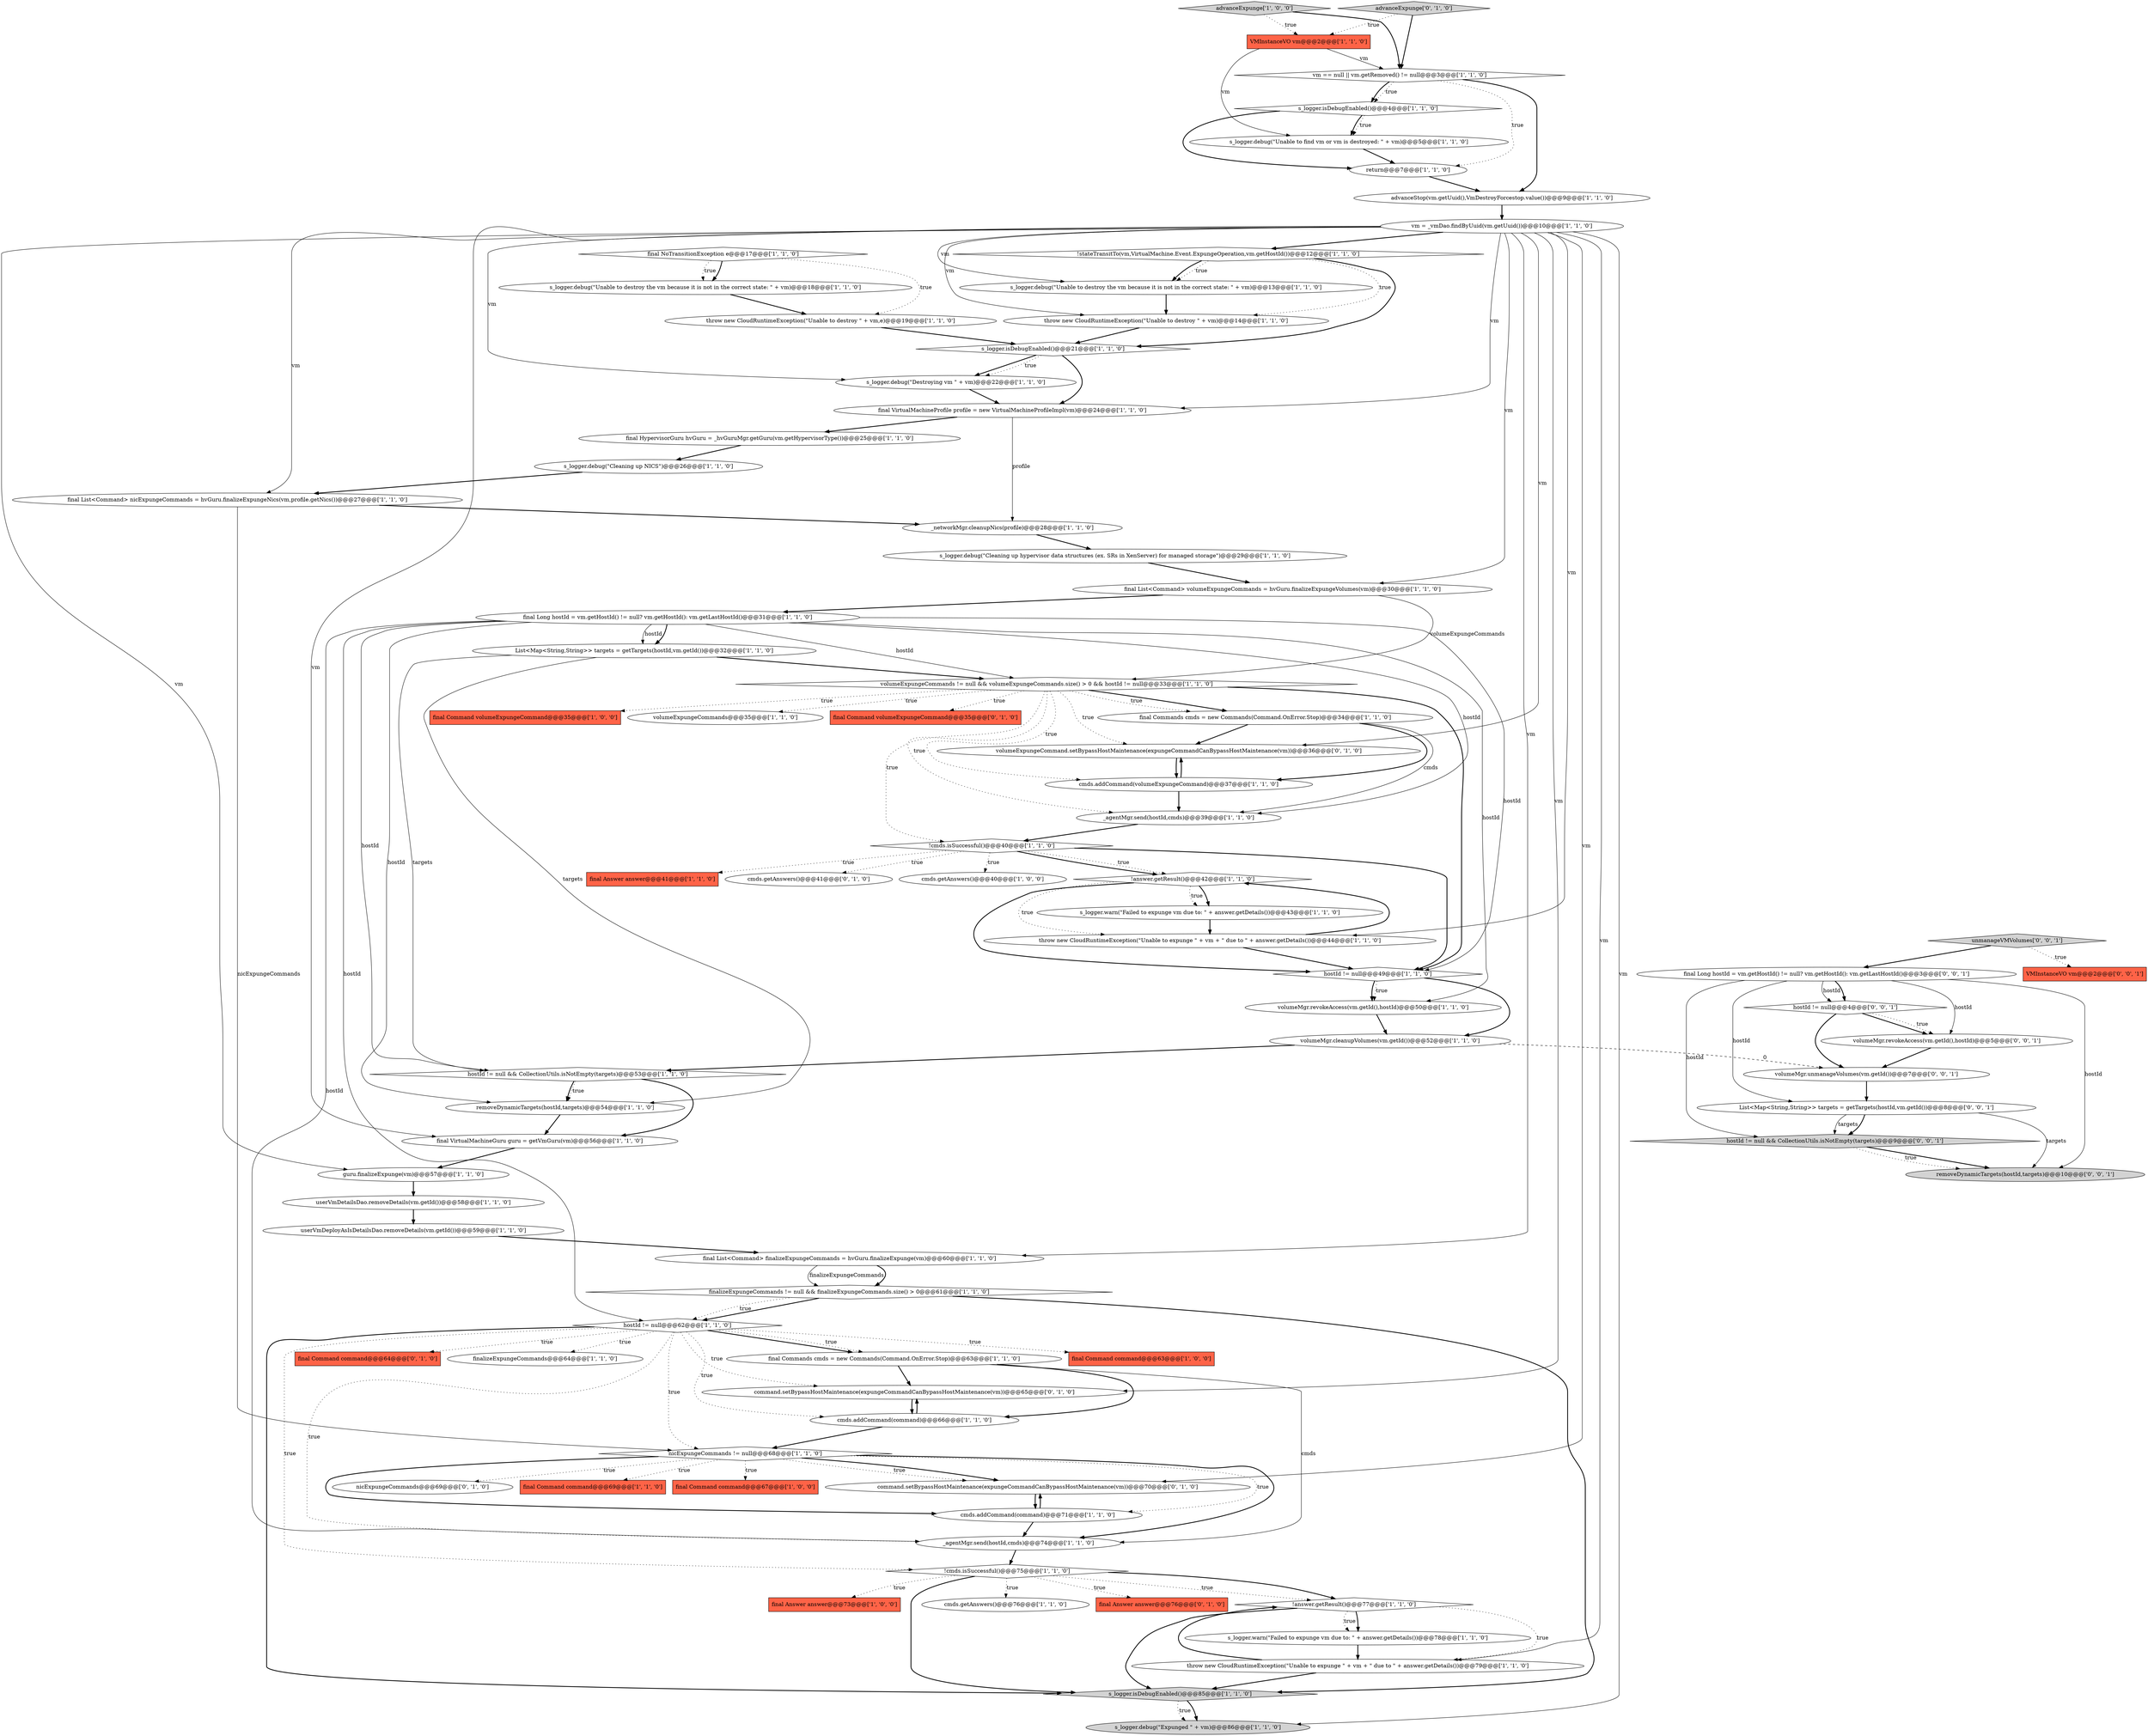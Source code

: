 digraph {
7 [style = filled, label = "advanceExpunge['1', '0', '0']", fillcolor = lightgray, shape = diamond image = "AAA0AAABBB1BBB"];
60 [style = filled, label = "volumeExpungeCommands != null && volumeExpungeCommands.size() > 0 && hostId != null@@@33@@@['1', '1', '0']", fillcolor = white, shape = diamond image = "AAA0AAABBB1BBB"];
14 [style = filled, label = "final List<Command> volumeExpungeCommands = hvGuru.finalizeExpungeVolumes(vm)@@@30@@@['1', '1', '0']", fillcolor = white, shape = ellipse image = "AAA0AAABBB1BBB"];
75 [style = filled, label = "List<Map<String,String>> targets = getTargets(hostId,vm.getId())@@@8@@@['0', '0', '1']", fillcolor = white, shape = ellipse image = "AAA0AAABBB3BBB"];
78 [style = filled, label = "unmanageVMVolumes['0', '0', '1']", fillcolor = lightgray, shape = diamond image = "AAA0AAABBB3BBB"];
73 [style = filled, label = "command.setBypassHostMaintenance(expungeCommandCanBypassHostMaintenance(vm))@@@70@@@['0', '1', '0']", fillcolor = white, shape = ellipse image = "AAA1AAABBB2BBB"];
42 [style = filled, label = "!stateTransitTo(vm,VirtualMachine.Event.ExpungeOperation,vm.getHostId())@@@12@@@['1', '1', '0']", fillcolor = white, shape = diamond image = "AAA0AAABBB1BBB"];
46 [style = filled, label = "throw new CloudRuntimeException(\"Unable to expunge \" + vm + \" due to \" + answer.getDetails())@@@79@@@['1', '1', '0']", fillcolor = white, shape = ellipse image = "AAA0AAABBB1BBB"];
45 [style = filled, label = "finalizeExpungeCommands@@@64@@@['1', '1', '0']", fillcolor = white, shape = ellipse image = "AAA0AAABBB1BBB"];
35 [style = filled, label = "hostId != null && CollectionUtils.isNotEmpty(targets)@@@53@@@['1', '1', '0']", fillcolor = white, shape = diamond image = "AAA0AAABBB1BBB"];
53 [style = filled, label = "final HypervisorGuru hvGuru = _hvGuruMgr.getGuru(vm.getHypervisorType())@@@25@@@['1', '1', '0']", fillcolor = white, shape = ellipse image = "AAA0AAABBB1BBB"];
57 [style = filled, label = "hostId != null@@@62@@@['1', '1', '0']", fillcolor = white, shape = diamond image = "AAA0AAABBB1BBB"];
64 [style = filled, label = "s_logger.debug(\"Destroying vm \" + vm)@@@22@@@['1', '1', '0']", fillcolor = white, shape = ellipse image = "AAA0AAABBB1BBB"];
65 [style = filled, label = "vm = _vmDao.findByUuid(vm.getUuid())@@@10@@@['1', '1', '0']", fillcolor = white, shape = ellipse image = "AAA0AAABBB1BBB"];
72 [style = filled, label = "final Command volumeExpungeCommand@@@35@@@['0', '1', '0']", fillcolor = tomato, shape = box image = "AAA0AAABBB2BBB"];
31 [style = filled, label = "throw new CloudRuntimeException(\"Unable to destroy \" + vm)@@@14@@@['1', '1', '0']", fillcolor = white, shape = ellipse image = "AAA0AAABBB1BBB"];
74 [style = filled, label = "volumeExpungeCommand.setBypassHostMaintenance(expungeCommandCanBypassHostMaintenance(vm))@@@36@@@['0', '1', '0']", fillcolor = white, shape = ellipse image = "AAA1AAABBB2BBB"];
17 [style = filled, label = "s_logger.isDebugEnabled()@@@85@@@['1', '1', '0']", fillcolor = lightgray, shape = diamond image = "AAA0AAABBB1BBB"];
52 [style = filled, label = "return@@@7@@@['1', '1', '0']", fillcolor = white, shape = ellipse image = "AAA0AAABBB1BBB"];
54 [style = filled, label = "!cmds.isSuccessful()@@@40@@@['1', '1', '0']", fillcolor = white, shape = diamond image = "AAA0AAABBB1BBB"];
76 [style = filled, label = "removeDynamicTargets(hostId,targets)@@@10@@@['0', '0', '1']", fillcolor = lightgray, shape = ellipse image = "AAA0AAABBB3BBB"];
18 [style = filled, label = "final Long hostId = vm.getHostId() != null? vm.getHostId(): vm.getLastHostId()@@@31@@@['1', '1', '0']", fillcolor = white, shape = ellipse image = "AAA0AAABBB1BBB"];
55 [style = filled, label = "_agentMgr.send(hostId,cmds)@@@39@@@['1', '1', '0']", fillcolor = white, shape = ellipse image = "AAA0AAABBB1BBB"];
5 [style = filled, label = "final Command command@@@63@@@['1', '0', '0']", fillcolor = tomato, shape = box image = "AAA0AAABBB1BBB"];
28 [style = filled, label = "volumeMgr.cleanupVolumes(vm.getId())@@@52@@@['1', '1', '0']", fillcolor = white, shape = ellipse image = "AAA0AAABBB1BBB"];
2 [style = filled, label = "s_logger.isDebugEnabled()@@@21@@@['1', '1', '0']", fillcolor = white, shape = diamond image = "AAA0AAABBB1BBB"];
15 [style = filled, label = "List<Map<String,String>> targets = getTargets(hostId,vm.getId())@@@32@@@['1', '1', '0']", fillcolor = white, shape = ellipse image = "AAA0AAABBB1BBB"];
44 [style = filled, label = "s_logger.debug(\"Cleaning up hypervisor data structures (ex. SRs in XenServer) for managed storage\")@@@29@@@['1', '1', '0']", fillcolor = white, shape = ellipse image = "AAA0AAABBB1BBB"];
69 [style = filled, label = "command.setBypassHostMaintenance(expungeCommandCanBypassHostMaintenance(vm))@@@65@@@['0', '1', '0']", fillcolor = white, shape = ellipse image = "AAA1AAABBB2BBB"];
70 [style = filled, label = "advanceExpunge['0', '1', '0']", fillcolor = lightgray, shape = diamond image = "AAA0AAABBB2BBB"];
81 [style = filled, label = "hostId != null@@@4@@@['0', '0', '1']", fillcolor = white, shape = diamond image = "AAA0AAABBB3BBB"];
83 [style = filled, label = "hostId != null && CollectionUtils.isNotEmpty(targets)@@@9@@@['0', '0', '1']", fillcolor = lightgray, shape = diamond image = "AAA0AAABBB3BBB"];
58 [style = filled, label = "finalizeExpungeCommands != null && finalizeExpungeCommands.size() > 0@@@61@@@['1', '1', '0']", fillcolor = white, shape = diamond image = "AAA0AAABBB1BBB"];
36 [style = filled, label = "vm == null || vm.getRemoved() != null@@@3@@@['1', '1', '0']", fillcolor = white, shape = diamond image = "AAA0AAABBB1BBB"];
1 [style = filled, label = "s_logger.debug(\"Expunged \" + vm)@@@86@@@['1', '1', '0']", fillcolor = lightgray, shape = ellipse image = "AAA0AAABBB1BBB"];
39 [style = filled, label = "final Commands cmds = new Commands(Command.OnError.Stop)@@@63@@@['1', '1', '0']", fillcolor = white, shape = ellipse image = "AAA0AAABBB1BBB"];
77 [style = filled, label = "volumeMgr.revokeAccess(vm.getId(),hostId)@@@5@@@['0', '0', '1']", fillcolor = white, shape = ellipse image = "AAA0AAABBB3BBB"];
9 [style = filled, label = "s_logger.isDebugEnabled()@@@4@@@['1', '1', '0']", fillcolor = white, shape = diamond image = "AAA0AAABBB1BBB"];
25 [style = filled, label = "_networkMgr.cleanupNics(profile)@@@28@@@['1', '1', '0']", fillcolor = white, shape = ellipse image = "AAA0AAABBB1BBB"];
80 [style = filled, label = "volumeMgr.unmanageVolumes(vm.getId())@@@7@@@['0', '0', '1']", fillcolor = white, shape = ellipse image = "AAA0AAABBB3BBB"];
71 [style = filled, label = "nicExpungeCommands@@@69@@@['0', '1', '0']", fillcolor = white, shape = ellipse image = "AAA0AAABBB2BBB"];
4 [style = filled, label = "s_logger.warn(\"Failed to expunge vm due to: \" + answer.getDetails())@@@78@@@['1', '1', '0']", fillcolor = white, shape = ellipse image = "AAA0AAABBB1BBB"];
33 [style = filled, label = "s_logger.debug(\"Unable to destroy the vm because it is not in the correct state: \" + vm)@@@13@@@['1', '1', '0']", fillcolor = white, shape = ellipse image = "AAA0AAABBB1BBB"];
37 [style = filled, label = "final List<Command> nicExpungeCommands = hvGuru.finalizeExpungeNics(vm,profile.getNics())@@@27@@@['1', '1', '0']", fillcolor = white, shape = ellipse image = "AAA0AAABBB1BBB"];
48 [style = filled, label = "final Answer answer@@@41@@@['1', '1', '0']", fillcolor = tomato, shape = box image = "AAA0AAABBB1BBB"];
59 [style = filled, label = "cmds.getAnswers()@@@76@@@['1', '1', '0']", fillcolor = white, shape = ellipse image = "AAA0AAABBB1BBB"];
43 [style = filled, label = "!cmds.isSuccessful()@@@75@@@['1', '1', '0']", fillcolor = white, shape = diamond image = "AAA0AAABBB1BBB"];
68 [style = filled, label = "cmds.getAnswers()@@@41@@@['0', '1', '0']", fillcolor = white, shape = ellipse image = "AAA0AAABBB2BBB"];
41 [style = filled, label = "cmds.getAnswers()@@@40@@@['1', '0', '0']", fillcolor = white, shape = ellipse image = "AAA0AAABBB1BBB"];
3 [style = filled, label = "s_logger.debug(\"Cleaning up NICS\")@@@26@@@['1', '1', '0']", fillcolor = white, shape = ellipse image = "AAA0AAABBB1BBB"];
23 [style = filled, label = "final VirtualMachineGuru guru = getVmGuru(vm)@@@56@@@['1', '1', '0']", fillcolor = white, shape = ellipse image = "AAA0AAABBB1BBB"];
8 [style = filled, label = "hostId != null@@@49@@@['1', '1', '0']", fillcolor = white, shape = diamond image = "AAA0AAABBB1BBB"];
32 [style = filled, label = "throw new CloudRuntimeException(\"Unable to expunge \" + vm + \" due to \" + answer.getDetails())@@@44@@@['1', '1', '0']", fillcolor = white, shape = ellipse image = "AAA0AAABBB1BBB"];
56 [style = filled, label = "userVmDeployAsIsDetailsDao.removeDetails(vm.getId())@@@59@@@['1', '1', '0']", fillcolor = white, shape = ellipse image = "AAA0AAABBB1BBB"];
66 [style = filled, label = "final Answer answer@@@76@@@['0', '1', '0']", fillcolor = tomato, shape = box image = "AAA0AAABBB2BBB"];
82 [style = filled, label = "VMInstanceVO vm@@@2@@@['0', '0', '1']", fillcolor = tomato, shape = box image = "AAA0AAABBB3BBB"];
24 [style = filled, label = "guru.finalizeExpunge(vm)@@@57@@@['1', '1', '0']", fillcolor = white, shape = ellipse image = "AAA0AAABBB1BBB"];
34 [style = filled, label = "cmds.addCommand(volumeExpungeCommand)@@@37@@@['1', '1', '0']", fillcolor = white, shape = ellipse image = "AAA0AAABBB1BBB"];
51 [style = filled, label = "final Command command@@@69@@@['1', '1', '0']", fillcolor = tomato, shape = box image = "AAA0AAABBB1BBB"];
11 [style = filled, label = "final Command volumeExpungeCommand@@@35@@@['1', '0', '0']", fillcolor = tomato, shape = box image = "AAA0AAABBB1BBB"];
40 [style = filled, label = "final Command command@@@67@@@['1', '0', '0']", fillcolor = tomato, shape = box image = "AAA0AAABBB1BBB"];
67 [style = filled, label = "final Command command@@@64@@@['0', '1', '0']", fillcolor = tomato, shape = box image = "AAA0AAABBB2BBB"];
27 [style = filled, label = "volumeExpungeCommands@@@35@@@['1', '1', '0']", fillcolor = white, shape = ellipse image = "AAA0AAABBB1BBB"];
21 [style = filled, label = "throw new CloudRuntimeException(\"Unable to destroy \" + vm,e)@@@19@@@['1', '1', '0']", fillcolor = white, shape = ellipse image = "AAA0AAABBB1BBB"];
26 [style = filled, label = "final Answer answer@@@73@@@['1', '0', '0']", fillcolor = tomato, shape = box image = "AAA0AAABBB1BBB"];
6 [style = filled, label = "cmds.addCommand(command)@@@66@@@['1', '1', '0']", fillcolor = white, shape = ellipse image = "AAA0AAABBB1BBB"];
13 [style = filled, label = "advanceStop(vm.getUuid(),VmDestroyForcestop.value())@@@9@@@['1', '1', '0']", fillcolor = white, shape = ellipse image = "AAA0AAABBB1BBB"];
16 [style = filled, label = "cmds.addCommand(command)@@@71@@@['1', '1', '0']", fillcolor = white, shape = ellipse image = "AAA0AAABBB1BBB"];
0 [style = filled, label = "removeDynamicTargets(hostId,targets)@@@54@@@['1', '1', '0']", fillcolor = white, shape = ellipse image = "AAA0AAABBB1BBB"];
19 [style = filled, label = "VMInstanceVO vm@@@2@@@['1', '1', '0']", fillcolor = tomato, shape = box image = "AAA0AAABBB1BBB"];
47 [style = filled, label = "final Commands cmds = new Commands(Command.OnError.Stop)@@@34@@@['1', '1', '0']", fillcolor = white, shape = ellipse image = "AAA0AAABBB1BBB"];
30 [style = filled, label = "!answer.getResult()@@@77@@@['1', '1', '0']", fillcolor = white, shape = diamond image = "AAA0AAABBB1BBB"];
10 [style = filled, label = "!answer.getResult()@@@42@@@['1', '1', '0']", fillcolor = white, shape = diamond image = "AAA0AAABBB1BBB"];
38 [style = filled, label = "final NoTransitionException e@@@17@@@['1', '1', '0']", fillcolor = white, shape = diamond image = "AAA0AAABBB1BBB"];
49 [style = filled, label = "final List<Command> finalizeExpungeCommands = hvGuru.finalizeExpunge(vm)@@@60@@@['1', '1', '0']", fillcolor = white, shape = ellipse image = "AAA0AAABBB1BBB"];
22 [style = filled, label = "volumeMgr.revokeAccess(vm.getId(),hostId)@@@50@@@['1', '1', '0']", fillcolor = white, shape = ellipse image = "AAA0AAABBB1BBB"];
20 [style = filled, label = "s_logger.debug(\"Unable to find vm or vm is destroyed: \" + vm)@@@5@@@['1', '1', '0']", fillcolor = white, shape = ellipse image = "AAA0AAABBB1BBB"];
50 [style = filled, label = "nicExpungeCommands != null@@@68@@@['1', '1', '0']", fillcolor = white, shape = diamond image = "AAA0AAABBB1BBB"];
12 [style = filled, label = "final VirtualMachineProfile profile = new VirtualMachineProfileImpl(vm)@@@24@@@['1', '1', '0']", fillcolor = white, shape = ellipse image = "AAA0AAABBB1BBB"];
29 [style = filled, label = "userVmDetailsDao.removeDetails(vm.getId())@@@58@@@['1', '1', '0']", fillcolor = white, shape = ellipse image = "AAA0AAABBB1BBB"];
61 [style = filled, label = "s_logger.debug(\"Unable to destroy the vm because it is not in the correct state: \" + vm)@@@18@@@['1', '1', '0']", fillcolor = white, shape = ellipse image = "AAA0AAABBB1BBB"];
62 [style = filled, label = "_agentMgr.send(hostId,cmds)@@@74@@@['1', '1', '0']", fillcolor = white, shape = ellipse image = "AAA0AAABBB1BBB"];
63 [style = filled, label = "s_logger.warn(\"Failed to expunge vm due to: \" + answer.getDetails())@@@43@@@['1', '1', '0']", fillcolor = white, shape = ellipse image = "AAA0AAABBB1BBB"];
79 [style = filled, label = "final Long hostId = vm.getHostId() != null? vm.getHostId(): vm.getLastHostId()@@@3@@@['0', '0', '1']", fillcolor = white, shape = ellipse image = "AAA0AAABBB3BBB"];
36->52 [style = dotted, label="true"];
57->50 [style = dotted, label="true"];
61->21 [style = bold, label=""];
49->58 [style = solid, label="finalizeExpungeCommands"];
57->6 [style = dotted, label="true"];
78->79 [style = bold, label=""];
53->3 [style = bold, label=""];
10->63 [style = bold, label=""];
43->59 [style = dotted, label="true"];
60->47 [style = bold, label=""];
18->0 [style = solid, label="hostId"];
57->17 [style = bold, label=""];
50->40 [style = dotted, label="true"];
58->57 [style = bold, label=""];
80->75 [style = bold, label=""];
10->63 [style = dotted, label="true"];
15->60 [style = bold, label=""];
54->41 [style = dotted, label="true"];
54->10 [style = bold, label=""];
38->61 [style = bold, label=""];
10->32 [style = dotted, label="true"];
60->11 [style = dotted, label="true"];
60->72 [style = dotted, label="true"];
57->39 [style = bold, label=""];
0->23 [style = bold, label=""];
19->36 [style = solid, label="vm"];
7->36 [style = bold, label=""];
65->12 [style = solid, label="vm"];
42->33 [style = dotted, label="true"];
35->0 [style = bold, label=""];
42->2 [style = bold, label=""];
16->73 [style = bold, label=""];
22->28 [style = bold, label=""];
42->31 [style = dotted, label="true"];
3->37 [style = bold, label=""];
18->15 [style = solid, label="hostId"];
65->32 [style = solid, label="vm"];
34->55 [style = bold, label=""];
43->17 [style = bold, label=""];
50->16 [style = dotted, label="true"];
20->52 [style = bold, label=""];
30->4 [style = bold, label=""];
77->80 [style = bold, label=""];
60->27 [style = dotted, label="true"];
50->16 [style = bold, label=""];
81->77 [style = bold, label=""];
65->64 [style = solid, label="vm"];
43->26 [style = dotted, label="true"];
58->17 [style = bold, label=""];
83->76 [style = bold, label=""];
24->29 [style = bold, label=""];
38->61 [style = dotted, label="true"];
18->62 [style = solid, label="hostId"];
65->42 [style = bold, label=""];
47->34 [style = bold, label=""];
57->62 [style = dotted, label="true"];
15->0 [style = solid, label="targets"];
17->1 [style = bold, label=""];
37->50 [style = solid, label="nicExpungeCommands"];
50->73 [style = dotted, label="true"];
79->81 [style = solid, label="hostId"];
6->69 [style = bold, label=""];
16->62 [style = bold, label=""];
64->12 [style = bold, label=""];
83->76 [style = dotted, label="true"];
33->31 [style = bold, label=""];
9->52 [style = bold, label=""];
57->5 [style = dotted, label="true"];
43->66 [style = dotted, label="true"];
18->55 [style = solid, label="hostId"];
15->35 [style = solid, label="targets"];
17->1 [style = dotted, label="true"];
9->20 [style = bold, label=""];
54->48 [style = dotted, label="true"];
79->76 [style = solid, label="hostId"];
12->25 [style = solid, label="profile"];
79->81 [style = bold, label=""];
34->74 [style = bold, label=""];
65->73 [style = solid, label="vm"];
60->47 [style = dotted, label="true"];
81->80 [style = bold, label=""];
19->20 [style = solid, label="vm"];
47->55 [style = solid, label="cmds"];
32->10 [style = bold, label=""];
73->16 [style = bold, label=""];
8->22 [style = bold, label=""];
35->23 [style = bold, label=""];
49->58 [style = bold, label=""];
65->33 [style = solid, label="vm"];
25->44 [style = bold, label=""];
30->17 [style = bold, label=""];
42->33 [style = bold, label=""];
18->15 [style = bold, label=""];
18->22 [style = solid, label="hostId"];
38->21 [style = dotted, label="true"];
56->49 [style = bold, label=""];
18->57 [style = solid, label="hostId"];
60->8 [style = bold, label=""];
29->56 [style = bold, label=""];
75->83 [style = solid, label="targets"];
63->32 [style = bold, label=""];
39->6 [style = bold, label=""];
39->69 [style = bold, label=""];
58->57 [style = dotted, label="true"];
12->53 [style = bold, label=""];
2->64 [style = bold, label=""];
50->62 [style = bold, label=""];
10->8 [style = bold, label=""];
52->13 [style = bold, label=""];
47->74 [style = bold, label=""];
9->20 [style = dotted, label="true"];
65->37 [style = solid, label="vm"];
18->35 [style = solid, label="hostId"];
8->22 [style = dotted, label="true"];
28->80 [style = dashed, label="0"];
65->14 [style = solid, label="vm"];
57->45 [style = dotted, label="true"];
81->77 [style = dotted, label="true"];
30->4 [style = dotted, label="true"];
13->65 [style = bold, label=""];
78->82 [style = dotted, label="true"];
65->74 [style = solid, label="vm"];
60->55 [style = dotted, label="true"];
57->67 [style = dotted, label="true"];
32->8 [style = bold, label=""];
60->54 [style = dotted, label="true"];
70->36 [style = bold, label=""];
46->30 [style = bold, label=""];
65->1 [style = solid, label="vm"];
18->8 [style = solid, label="hostId"];
36->9 [style = dotted, label="true"];
4->46 [style = bold, label=""];
43->30 [style = bold, label=""];
65->23 [style = solid, label="vm"];
60->34 [style = dotted, label="true"];
18->60 [style = solid, label="hostId"];
69->6 [style = bold, label=""];
79->83 [style = solid, label="hostId"];
30->46 [style = dotted, label="true"];
7->19 [style = dotted, label="true"];
65->46 [style = solid, label="vm"];
74->34 [style = bold, label=""];
57->43 [style = dotted, label="true"];
54->8 [style = bold, label=""];
28->35 [style = bold, label=""];
14->18 [style = bold, label=""];
39->62 [style = solid, label="cmds"];
23->24 [style = bold, label=""];
79->75 [style = solid, label="hostId"];
50->51 [style = dotted, label="true"];
50->71 [style = dotted, label="true"];
14->60 [style = solid, label="volumeExpungeCommands"];
54->68 [style = dotted, label="true"];
2->64 [style = dotted, label="true"];
62->43 [style = bold, label=""];
54->10 [style = dotted, label="true"];
75->76 [style = solid, label="targets"];
35->0 [style = dotted, label="true"];
75->83 [style = bold, label=""];
21->2 [style = bold, label=""];
65->31 [style = solid, label="vm"];
36->9 [style = bold, label=""];
65->69 [style = solid, label="vm"];
43->30 [style = dotted, label="true"];
65->24 [style = solid, label="vm"];
79->77 [style = solid, label="hostId"];
65->49 [style = solid, label="vm"];
36->13 [style = bold, label=""];
46->17 [style = bold, label=""];
8->28 [style = bold, label=""];
6->50 [style = bold, label=""];
31->2 [style = bold, label=""];
57->69 [style = dotted, label="true"];
50->73 [style = bold, label=""];
44->14 [style = bold, label=""];
60->74 [style = dotted, label="true"];
70->19 [style = dotted, label="true"];
37->25 [style = bold, label=""];
57->39 [style = dotted, label="true"];
2->12 [style = bold, label=""];
55->54 [style = bold, label=""];
}

